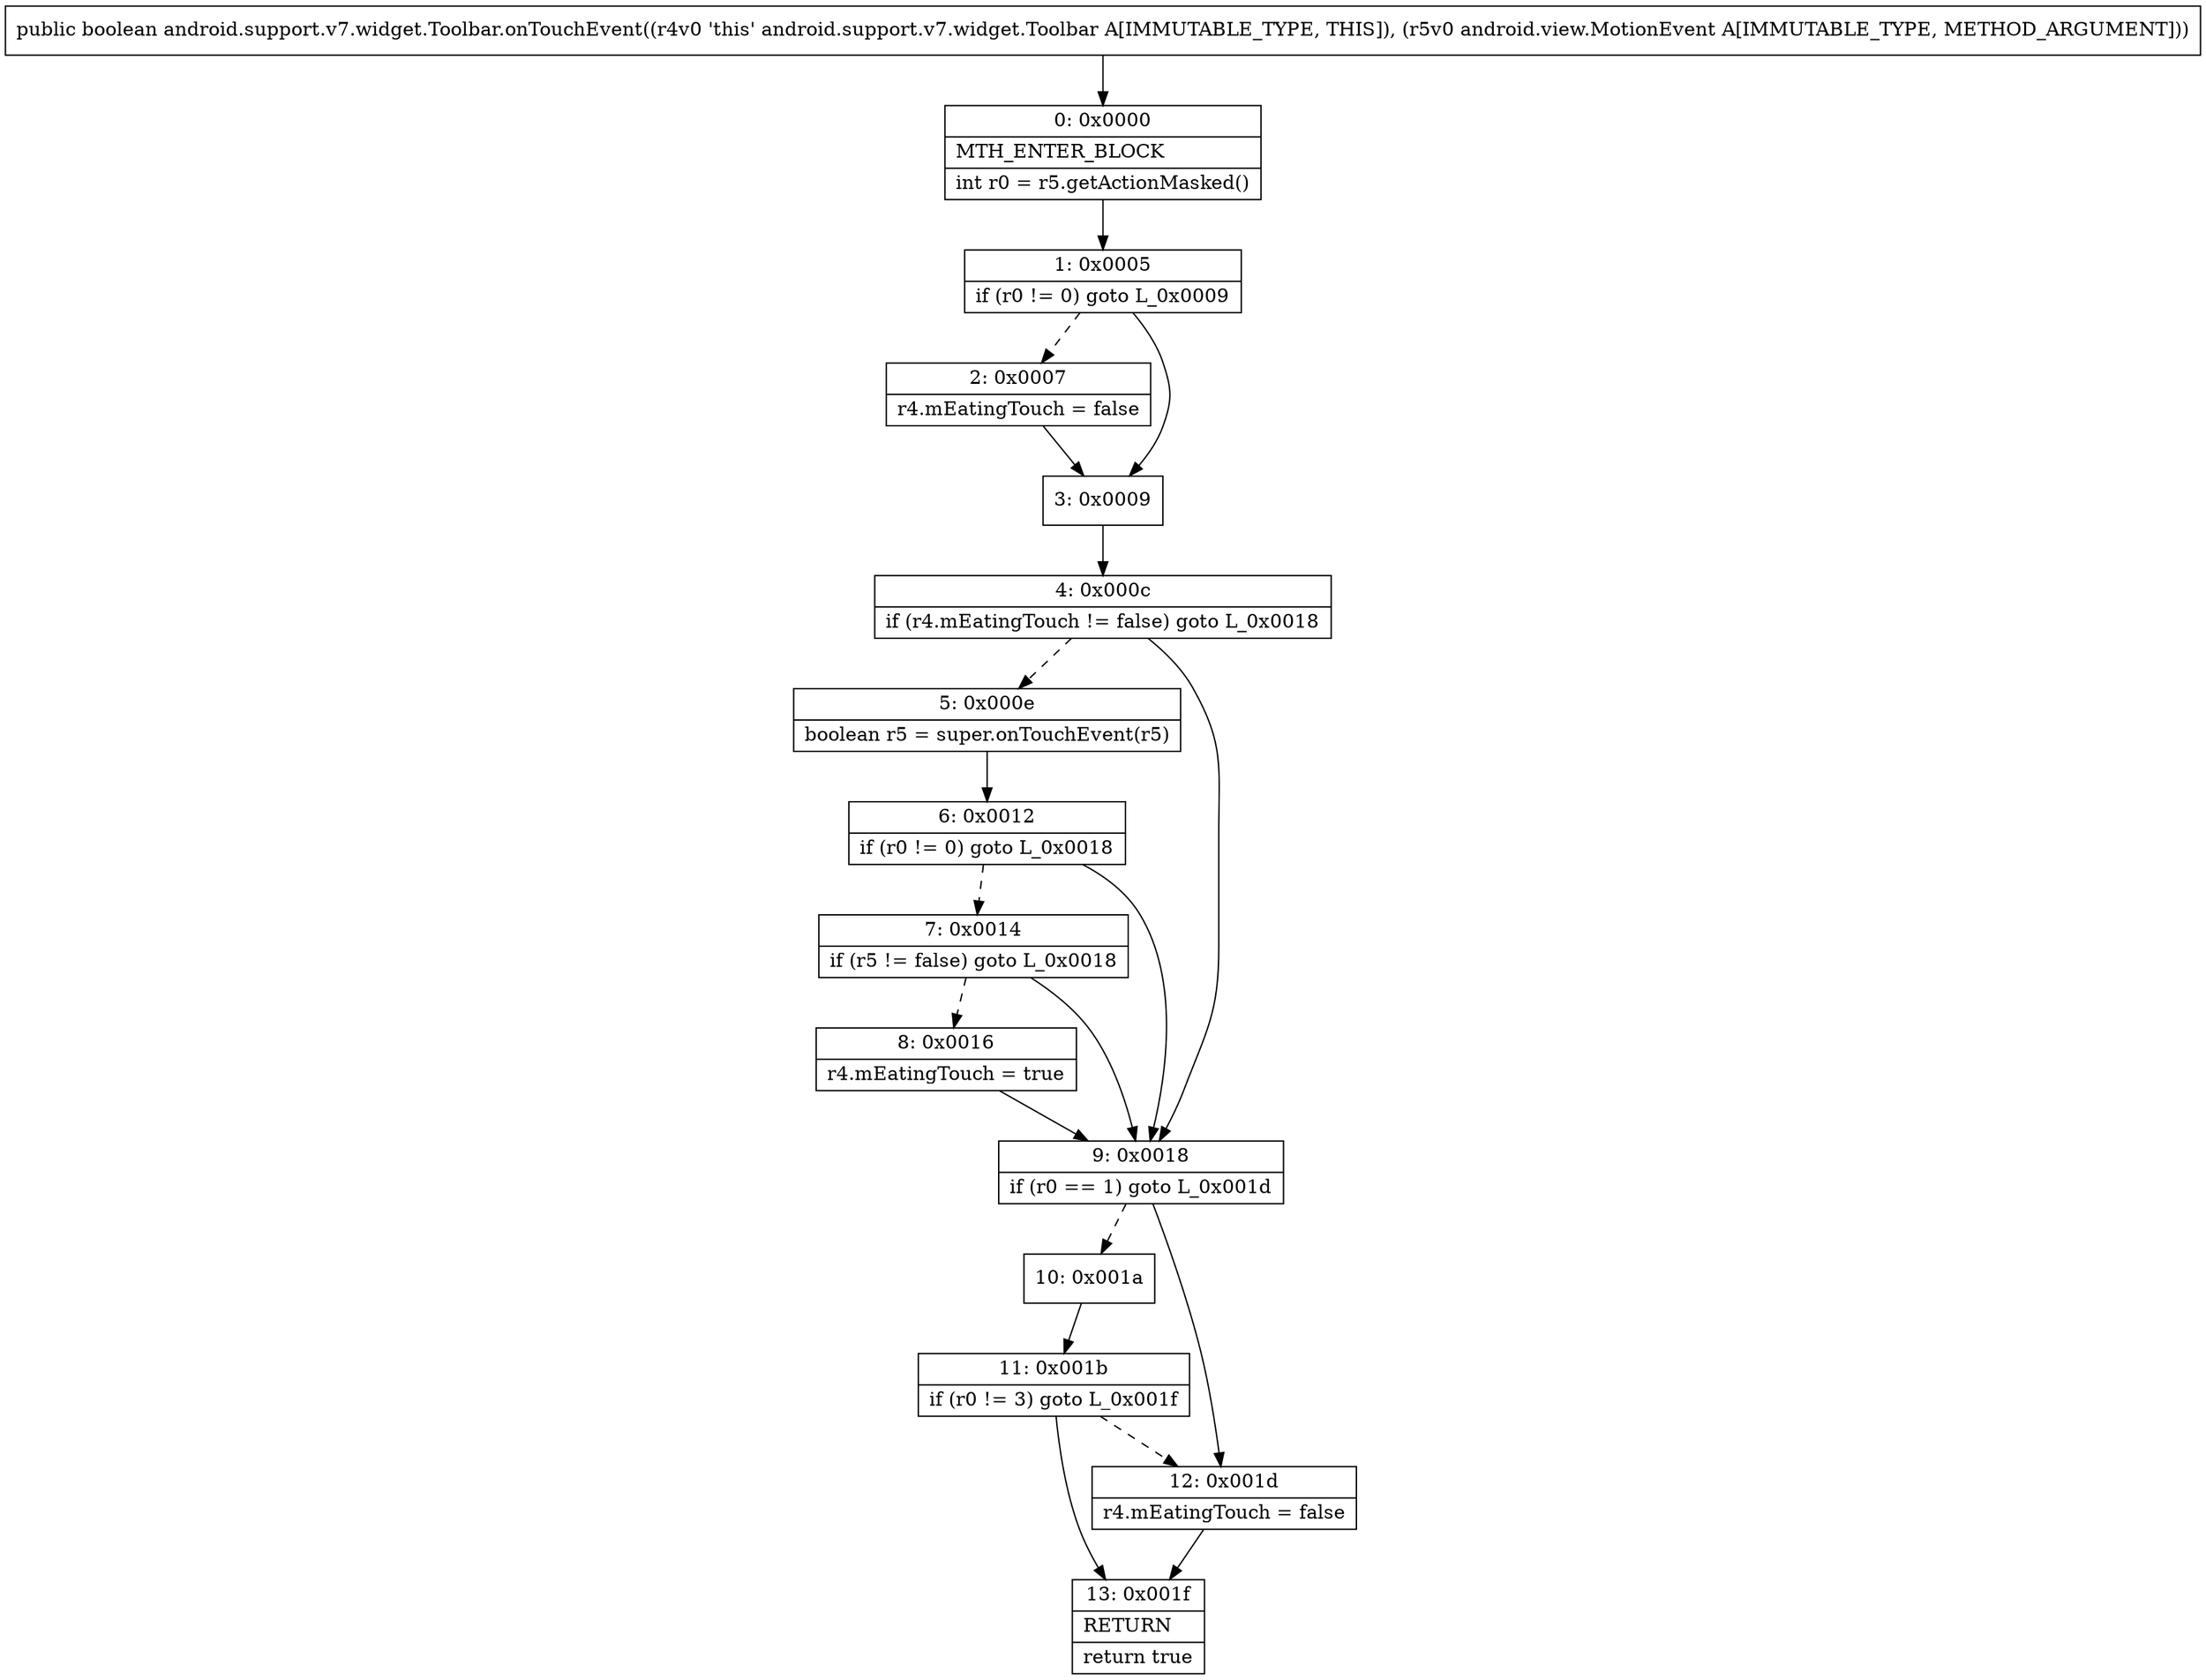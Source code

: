digraph "CFG forandroid.support.v7.widget.Toolbar.onTouchEvent(Landroid\/view\/MotionEvent;)Z" {
Node_0 [shape=record,label="{0\:\ 0x0000|MTH_ENTER_BLOCK\l|int r0 = r5.getActionMasked()\l}"];
Node_1 [shape=record,label="{1\:\ 0x0005|if (r0 != 0) goto L_0x0009\l}"];
Node_2 [shape=record,label="{2\:\ 0x0007|r4.mEatingTouch = false\l}"];
Node_3 [shape=record,label="{3\:\ 0x0009}"];
Node_4 [shape=record,label="{4\:\ 0x000c|if (r4.mEatingTouch != false) goto L_0x0018\l}"];
Node_5 [shape=record,label="{5\:\ 0x000e|boolean r5 = super.onTouchEvent(r5)\l}"];
Node_6 [shape=record,label="{6\:\ 0x0012|if (r0 != 0) goto L_0x0018\l}"];
Node_7 [shape=record,label="{7\:\ 0x0014|if (r5 != false) goto L_0x0018\l}"];
Node_8 [shape=record,label="{8\:\ 0x0016|r4.mEatingTouch = true\l}"];
Node_9 [shape=record,label="{9\:\ 0x0018|if (r0 == 1) goto L_0x001d\l}"];
Node_10 [shape=record,label="{10\:\ 0x001a}"];
Node_11 [shape=record,label="{11\:\ 0x001b|if (r0 != 3) goto L_0x001f\l}"];
Node_12 [shape=record,label="{12\:\ 0x001d|r4.mEatingTouch = false\l}"];
Node_13 [shape=record,label="{13\:\ 0x001f|RETURN\l|return true\l}"];
MethodNode[shape=record,label="{public boolean android.support.v7.widget.Toolbar.onTouchEvent((r4v0 'this' android.support.v7.widget.Toolbar A[IMMUTABLE_TYPE, THIS]), (r5v0 android.view.MotionEvent A[IMMUTABLE_TYPE, METHOD_ARGUMENT])) }"];
MethodNode -> Node_0;
Node_0 -> Node_1;
Node_1 -> Node_2[style=dashed];
Node_1 -> Node_3;
Node_2 -> Node_3;
Node_3 -> Node_4;
Node_4 -> Node_5[style=dashed];
Node_4 -> Node_9;
Node_5 -> Node_6;
Node_6 -> Node_7[style=dashed];
Node_6 -> Node_9;
Node_7 -> Node_8[style=dashed];
Node_7 -> Node_9;
Node_8 -> Node_9;
Node_9 -> Node_10[style=dashed];
Node_9 -> Node_12;
Node_10 -> Node_11;
Node_11 -> Node_12[style=dashed];
Node_11 -> Node_13;
Node_12 -> Node_13;
}

